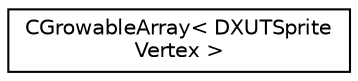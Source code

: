 digraph "Graphical Class Hierarchy"
{
  edge [fontname="Helvetica",fontsize="10",labelfontname="Helvetica",labelfontsize="10"];
  node [fontname="Helvetica",fontsize="10",shape=record];
  rankdir="LR";
  Node1 [label="CGrowableArray\< DXUTSprite\lVertex \>",height=0.2,width=0.4,color="black", fillcolor="white", style="filled",URL="$class_c_growable_array.html"];
}
